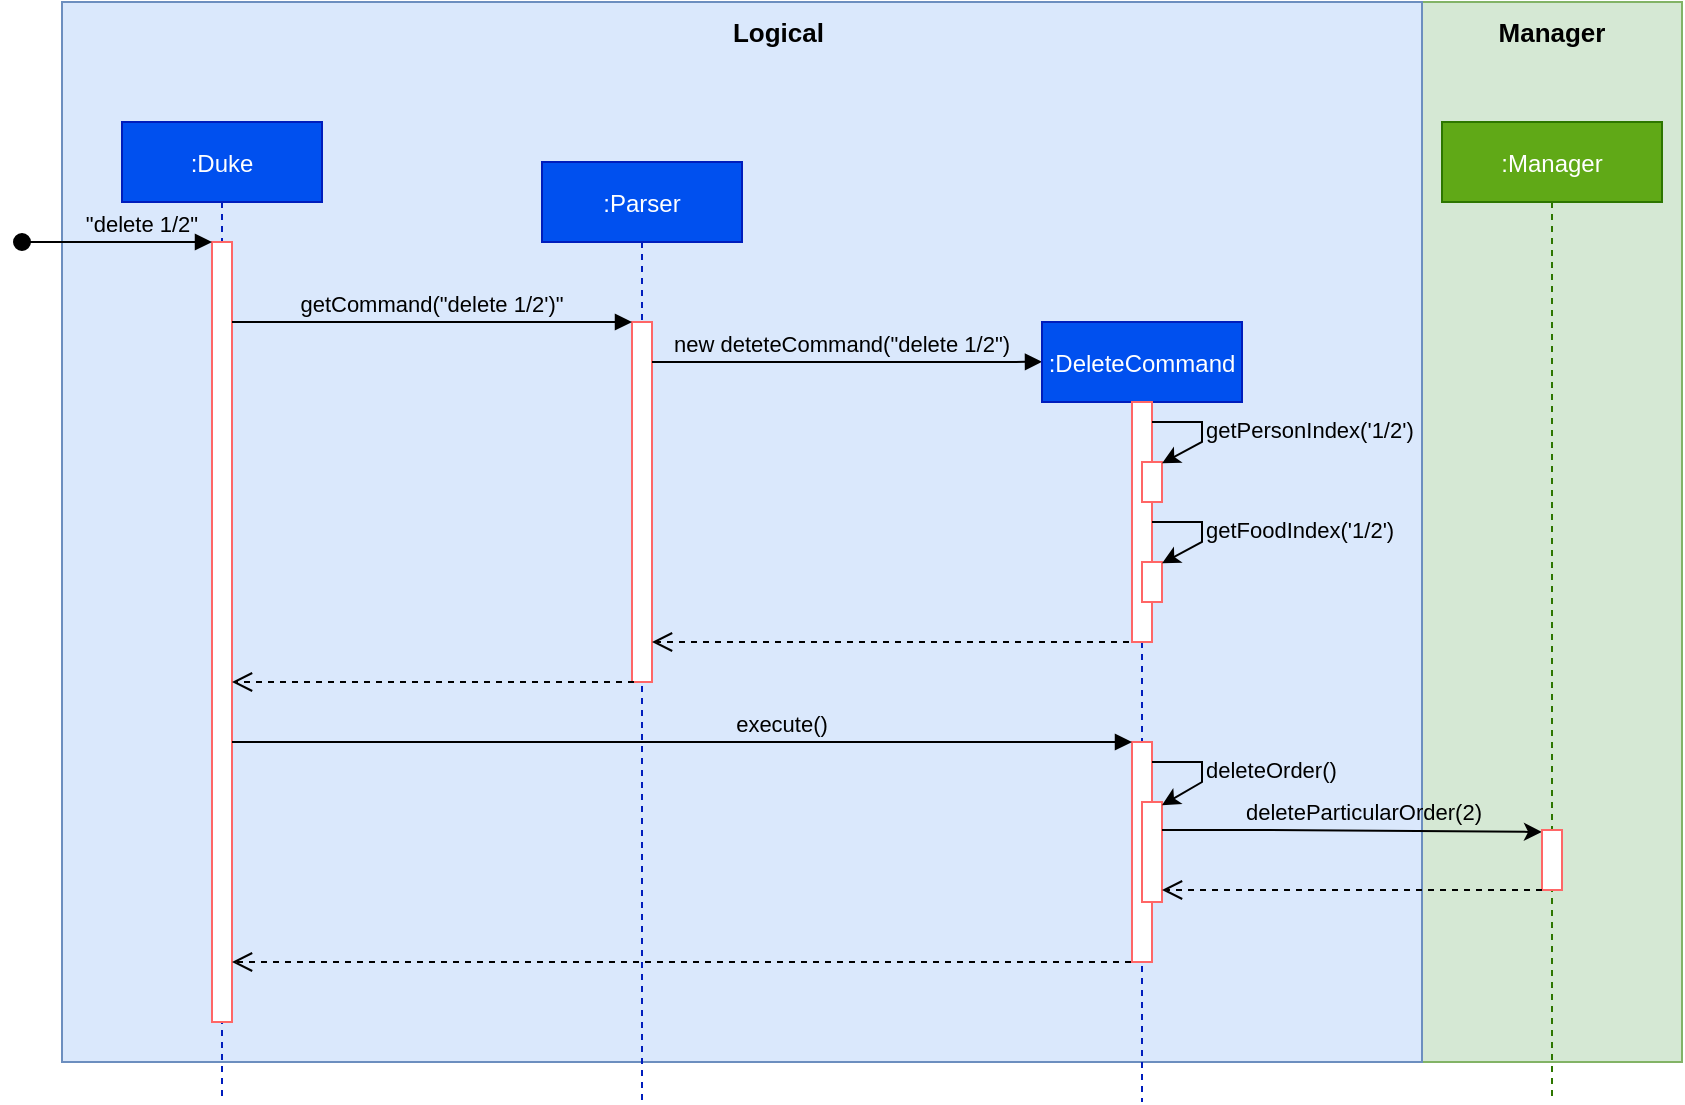<mxfile version="15.5.7" type="github">
  <diagram id="kgpKYQtTHZ0yAKxKKP6v" name="Page-1">
    <mxGraphModel dx="2066" dy="1105" grid="1" gridSize="10" guides="1" tooltips="1" connect="1" arrows="1" fold="1" page="1" pageScale="1" pageWidth="850" pageHeight="1100" math="0" shadow="0">
      <root>
        <mxCell id="0" />
        <mxCell id="1" parent="0" />
        <mxCell id="_LpkglqAjoNnowStzA4d-25" value="" style="rounded=0;whiteSpace=wrap;html=1;fillColor=#d5e8d4;strokeColor=#82b366;" vertex="1" parent="1">
          <mxGeometry x="710" y="10" width="130" height="530" as="geometry" />
        </mxCell>
        <mxCell id="_LpkglqAjoNnowStzA4d-24" value="" style="rounded=0;whiteSpace=wrap;html=1;fillColor=#dae8fc;strokeColor=#6c8ebf;" vertex="1" parent="1">
          <mxGeometry x="30" y="10" width="680" height="530" as="geometry" />
        </mxCell>
        <mxCell id="3nuBFxr9cyL0pnOWT2aG-1" value=":Duke" style="shape=umlLifeline;perimeter=lifelinePerimeter;container=1;collapsible=0;recursiveResize=0;rounded=0;shadow=0;strokeWidth=1;fillColor=#0050ef;strokeColor=#001DBC;fontColor=#ffffff;" parent="1" vertex="1">
          <mxGeometry x="60" y="70" width="100" height="490" as="geometry" />
        </mxCell>
        <mxCell id="3nuBFxr9cyL0pnOWT2aG-2" value="" style="points=[];perimeter=orthogonalPerimeter;rounded=0;shadow=0;strokeWidth=1;strokeColor=#FF6666;" parent="3nuBFxr9cyL0pnOWT2aG-1" vertex="1">
          <mxGeometry x="45" y="60" width="10" height="390" as="geometry" />
        </mxCell>
        <mxCell id="3nuBFxr9cyL0pnOWT2aG-3" value="&quot;delete 1/2&quot;" style="verticalAlign=bottom;startArrow=oval;endArrow=block;startSize=8;shadow=0;strokeWidth=1;labelBackgroundColor=none;" parent="3nuBFxr9cyL0pnOWT2aG-1" target="3nuBFxr9cyL0pnOWT2aG-2" edge="1">
          <mxGeometry x="0.263" relative="1" as="geometry">
            <mxPoint x="-50" y="60" as="sourcePoint" />
            <Array as="points">
              <mxPoint x="-10" y="60" />
            </Array>
            <mxPoint as="offset" />
          </mxGeometry>
        </mxCell>
        <mxCell id="3nuBFxr9cyL0pnOWT2aG-5" value=":Parser" style="shape=umlLifeline;perimeter=lifelinePerimeter;container=1;collapsible=0;recursiveResize=0;rounded=0;shadow=0;strokeWidth=1;fillColor=#0050ef;strokeColor=#001DBC;fontColor=#ffffff;" parent="1" vertex="1">
          <mxGeometry x="270" y="90" width="100" height="470" as="geometry" />
        </mxCell>
        <mxCell id="3nuBFxr9cyL0pnOWT2aG-6" value="" style="points=[];perimeter=orthogonalPerimeter;rounded=0;shadow=0;strokeWidth=1;strokeColor=#FF6666;" parent="3nuBFxr9cyL0pnOWT2aG-5" vertex="1">
          <mxGeometry x="45" y="80" width="10" height="180" as="geometry" />
        </mxCell>
        <mxCell id="3nuBFxr9cyL0pnOWT2aG-7" value="" style="verticalAlign=bottom;endArrow=open;dashed=1;endSize=8;exitX=0.1;exitY=1;shadow=0;strokeWidth=1;exitDx=0;exitDy=0;exitPerimeter=0;" parent="1" source="3nuBFxr9cyL0pnOWT2aG-6" target="3nuBFxr9cyL0pnOWT2aG-2" edge="1">
          <mxGeometry relative="1" as="geometry">
            <mxPoint x="245" y="236" as="targetPoint" />
            <Array as="points">
              <mxPoint x="240" y="350" />
            </Array>
          </mxGeometry>
        </mxCell>
        <mxCell id="3nuBFxr9cyL0pnOWT2aG-8" value="getCommand(&quot;delete 1/2&#39;)&quot;" style="verticalAlign=bottom;endArrow=block;entryX=0;entryY=0;shadow=0;strokeWidth=1;labelBackgroundColor=none;" parent="1" source="3nuBFxr9cyL0pnOWT2aG-2" target="3nuBFxr9cyL0pnOWT2aG-6" edge="1">
          <mxGeometry relative="1" as="geometry">
            <mxPoint x="245" y="160" as="sourcePoint" />
          </mxGeometry>
        </mxCell>
        <mxCell id="3nuBFxr9cyL0pnOWT2aG-9" value="new deteteCommand(&quot;delete 1/2&quot;)" style="verticalAlign=bottom;endArrow=block;shadow=0;strokeWidth=1;entryX=0;entryY=0.051;entryDx=0;entryDy=0;entryPerimeter=0;labelBackgroundColor=none;" parent="1" source="3nuBFxr9cyL0pnOWT2aG-6" target="_LpkglqAjoNnowStzA4d-1" edge="1">
          <mxGeometry x="-0.026" relative="1" as="geometry">
            <mxPoint x="210" y="200" as="sourcePoint" />
            <mxPoint x="230" y="210" as="targetPoint" />
            <Array as="points">
              <mxPoint x="410" y="190" />
              <mxPoint x="500" y="190" />
            </Array>
            <mxPoint as="offset" />
          </mxGeometry>
        </mxCell>
        <mxCell id="3nuBFxr9cyL0pnOWT2aG-10" value="" style="verticalAlign=bottom;endArrow=open;dashed=1;endSize=8;shadow=0;strokeWidth=1;exitX=0.45;exitY=1;exitDx=0;exitDy=0;exitPerimeter=0;" parent="1" source="_LpkglqAjoNnowStzA4d-2" target="3nuBFxr9cyL0pnOWT2aG-6" edge="1">
          <mxGeometry relative="1" as="geometry">
            <mxPoint x="210" y="257" as="targetPoint" />
            <mxPoint x="230" y="286" as="sourcePoint" />
          </mxGeometry>
        </mxCell>
        <mxCell id="_LpkglqAjoNnowStzA4d-1" value=":DeleteCommand" style="shape=umlLifeline;perimeter=lifelinePerimeter;container=1;collapsible=0;recursiveResize=0;rounded=0;shadow=0;strokeWidth=1;fillColor=#0050ef;strokeColor=#001DBC;fontColor=#ffffff;" vertex="1" parent="1">
          <mxGeometry x="520" y="170" width="100" height="390" as="geometry" />
        </mxCell>
        <mxCell id="_LpkglqAjoNnowStzA4d-2" value="" style="points=[];perimeter=orthogonalPerimeter;rounded=0;shadow=0;strokeWidth=1;strokeColor=#FF6666;" vertex="1" parent="_LpkglqAjoNnowStzA4d-1">
          <mxGeometry x="45" y="40" width="10" height="120" as="geometry" />
        </mxCell>
        <mxCell id="_LpkglqAjoNnowStzA4d-3" value="" style="points=[];perimeter=orthogonalPerimeter;rounded=0;shadow=0;strokeWidth=1;strokeColor=#FF6666;" vertex="1" parent="_LpkglqAjoNnowStzA4d-1">
          <mxGeometry x="50" y="70" width="10" height="20" as="geometry" />
        </mxCell>
        <mxCell id="_LpkglqAjoNnowStzA4d-6" value="" style="endArrow=classic;html=1;rounded=0;entryX=1;entryY=0.033;entryDx=0;entryDy=0;entryPerimeter=0;" edge="1" parent="_LpkglqAjoNnowStzA4d-1" target="_LpkglqAjoNnowStzA4d-3">
          <mxGeometry width="50" height="50" relative="1" as="geometry">
            <mxPoint x="55" y="50" as="sourcePoint" />
            <mxPoint x="70" y="70" as="targetPoint" />
            <Array as="points">
              <mxPoint x="80" y="50" />
              <mxPoint x="80" y="60" />
            </Array>
          </mxGeometry>
        </mxCell>
        <mxCell id="_LpkglqAjoNnowStzA4d-11" value="" style="points=[];perimeter=orthogonalPerimeter;rounded=0;shadow=0;strokeWidth=1;strokeColor=#FF6666;" vertex="1" parent="_LpkglqAjoNnowStzA4d-1">
          <mxGeometry x="45" y="210" width="10" height="110" as="geometry" />
        </mxCell>
        <mxCell id="_LpkglqAjoNnowStzA4d-7" value="&lt;span style=&quot;color: rgb(0 , 0 , 0) ; font-family: &amp;#34;helvetica&amp;#34; ; font-size: 11px ; font-style: normal ; font-weight: 400 ; letter-spacing: normal ; text-align: center ; text-indent: 0px ; text-transform: none ; word-spacing: 0px ; display: inline ; float: none&quot;&gt;getPersonIndex(&#39;1/2&#39;)&lt;/span&gt;" style="text;whiteSpace=wrap;html=1;" vertex="1" parent="1">
          <mxGeometry x="600" y="210" width="180" height="30" as="geometry" />
        </mxCell>
        <mxCell id="_LpkglqAjoNnowStzA4d-8" value="" style="points=[];perimeter=orthogonalPerimeter;rounded=0;shadow=0;strokeWidth=1;strokeColor=#FF6666;" vertex="1" parent="1">
          <mxGeometry x="570" y="290" width="10" height="20" as="geometry" />
        </mxCell>
        <mxCell id="_LpkglqAjoNnowStzA4d-9" value="" style="endArrow=classic;html=1;rounded=0;entryX=1;entryY=0.033;entryDx=0;entryDy=0;entryPerimeter=0;" edge="1" parent="1" target="_LpkglqAjoNnowStzA4d-8">
          <mxGeometry width="50" height="50" relative="1" as="geometry">
            <mxPoint x="575" y="270" as="sourcePoint" />
            <mxPoint x="40" y="120" as="targetPoint" />
            <Array as="points">
              <mxPoint x="600" y="270" />
              <mxPoint x="600" y="280" />
            </Array>
          </mxGeometry>
        </mxCell>
        <mxCell id="_LpkglqAjoNnowStzA4d-10" value="&lt;span style=&quot;color: rgb(0 , 0 , 0) ; font-family: &amp;#34;helvetica&amp;#34; ; font-size: 11px ; font-style: normal ; font-weight: 400 ; letter-spacing: normal ; text-align: center ; text-indent: 0px ; text-transform: none ; word-spacing: 0px ; display: inline ; float: none&quot;&gt;getFoodIndex(&#39;1/2&#39;)&lt;/span&gt;" style="text;whiteSpace=wrap;html=1;" vertex="1" parent="1">
          <mxGeometry x="600" y="260" width="180" height="30" as="geometry" />
        </mxCell>
        <mxCell id="_LpkglqAjoNnowStzA4d-12" value="execute()" style="verticalAlign=bottom;endArrow=block;shadow=0;strokeWidth=1;entryX=0;entryY=0;entryDx=0;entryDy=0;entryPerimeter=0;labelBackgroundColor=none;" edge="1" parent="1" source="3nuBFxr9cyL0pnOWT2aG-2" target="_LpkglqAjoNnowStzA4d-11">
          <mxGeometry x="0.222" relative="1" as="geometry">
            <mxPoint x="120" y="380" as="sourcePoint" />
            <mxPoint x="560" y="380" as="targetPoint" />
            <Array as="points">
              <mxPoint x="220" y="380" />
            </Array>
            <mxPoint as="offset" />
          </mxGeometry>
        </mxCell>
        <mxCell id="_LpkglqAjoNnowStzA4d-13" value="" style="points=[];perimeter=orthogonalPerimeter;rounded=0;shadow=0;strokeWidth=1;strokeColor=#FF6666;" vertex="1" parent="1">
          <mxGeometry x="570" y="410" width="10" height="50" as="geometry" />
        </mxCell>
        <mxCell id="_LpkglqAjoNnowStzA4d-14" value="" style="endArrow=classic;html=1;rounded=0;entryX=1;entryY=0.033;entryDx=0;entryDy=0;entryPerimeter=0;" edge="1" parent="1" target="_LpkglqAjoNnowStzA4d-13">
          <mxGeometry width="50" height="50" relative="1" as="geometry">
            <mxPoint x="575" y="390" as="sourcePoint" />
            <mxPoint x="40" y="240" as="targetPoint" />
            <Array as="points">
              <mxPoint x="600" y="390" />
              <mxPoint x="600" y="400" />
            </Array>
          </mxGeometry>
        </mxCell>
        <mxCell id="_LpkglqAjoNnowStzA4d-15" value="&lt;span style=&quot;color: rgb(0 , 0 , 0) ; font-family: &amp;#34;helvetica&amp;#34; ; font-size: 11px ; font-style: normal ; font-weight: 400 ; letter-spacing: normal ; text-align: center ; text-indent: 0px ; text-transform: none ; word-spacing: 0px ; display: inline ; float: none&quot;&gt;deleteOrder()&lt;/span&gt;" style="text;whiteSpace=wrap;html=1;" vertex="1" parent="1">
          <mxGeometry x="600" y="380" width="180" height="30" as="geometry" />
        </mxCell>
        <mxCell id="_LpkglqAjoNnowStzA4d-20" value="" style="verticalAlign=bottom;endArrow=open;dashed=1;endSize=8;shadow=0;strokeWidth=1;exitX=0.45;exitY=1;exitDx=0;exitDy=0;exitPerimeter=0;" edge="1" parent="1">
          <mxGeometry relative="1" as="geometry">
            <mxPoint x="115" y="490" as="targetPoint" />
            <mxPoint x="564.5" y="490" as="sourcePoint" />
          </mxGeometry>
        </mxCell>
        <mxCell id="_LpkglqAjoNnowStzA4d-18" value="" style="endArrow=classic;html=1;rounded=0;entryX=0;entryY=0.033;entryDx=0;entryDy=0;entryPerimeter=0;" edge="1" parent="1" target="_LpkglqAjoNnowStzA4d-28">
          <mxGeometry width="50" height="50" relative="1" as="geometry">
            <mxPoint x="580" y="424" as="sourcePoint" />
            <mxPoint x="730" y="424" as="targetPoint" />
            <Array as="points">
              <mxPoint x="610" y="424" />
              <mxPoint x="630" y="424" />
            </Array>
          </mxGeometry>
        </mxCell>
        <mxCell id="_LpkglqAjoNnowStzA4d-21" value=":Manager" style="shape=umlLifeline;perimeter=lifelinePerimeter;container=1;collapsible=0;recursiveResize=0;rounded=0;shadow=0;strokeWidth=1;fillColor=#60a917;strokeColor=#2D7600;fontColor=#ffffff;" vertex="1" parent="1">
          <mxGeometry x="720" y="70" width="110" height="490" as="geometry" />
        </mxCell>
        <mxCell id="_LpkglqAjoNnowStzA4d-28" value="" style="points=[];perimeter=orthogonalPerimeter;rounded=0;shadow=0;strokeWidth=1;strokeColor=#FF6666;" vertex="1" parent="_LpkglqAjoNnowStzA4d-21">
          <mxGeometry x="50" y="354" width="10" height="30" as="geometry" />
        </mxCell>
        <mxCell id="_LpkglqAjoNnowStzA4d-26" value="&lt;b&gt;&lt;font style=&quot;font-size: 13px&quot;&gt;Logical&amp;nbsp;&lt;/font&gt;&lt;/b&gt;" style="text;html=1;strokeColor=none;fillColor=none;align=center;verticalAlign=middle;whiteSpace=wrap;rounded=0;" vertex="1" parent="1">
          <mxGeometry x="360" y="10" width="60" height="30" as="geometry" />
        </mxCell>
        <mxCell id="_LpkglqAjoNnowStzA4d-27" value="&lt;b&gt;&lt;font style=&quot;font-size: 13px&quot;&gt;Manager&lt;/font&gt;&lt;/b&gt;" style="text;html=1;strokeColor=none;fillColor=none;align=center;verticalAlign=middle;whiteSpace=wrap;rounded=0;" vertex="1" parent="1">
          <mxGeometry x="745" y="10" width="60" height="30" as="geometry" />
        </mxCell>
        <mxCell id="_LpkglqAjoNnowStzA4d-29" value="" style="verticalAlign=bottom;endArrow=open;dashed=1;endSize=8;shadow=0;strokeWidth=1;" edge="1" parent="1">
          <mxGeometry relative="1" as="geometry">
            <mxPoint x="580" y="454" as="targetPoint" />
            <mxPoint x="770" y="454" as="sourcePoint" />
          </mxGeometry>
        </mxCell>
        <mxCell id="_LpkglqAjoNnowStzA4d-31" value="&lt;div style=&quot;text-align: center&quot;&gt;&lt;span style=&quot;font-size: 11px&quot;&gt;&lt;font face=&quot;helvetica&quot;&gt;deleteParticularOrder(2)&lt;/font&gt;&lt;/span&gt;&lt;/div&gt;" style="text;whiteSpace=wrap;html=1;fontSize=13;" vertex="1" parent="1">
          <mxGeometry x="620" y="400" width="190" height="30" as="geometry" />
        </mxCell>
      </root>
    </mxGraphModel>
  </diagram>
</mxfile>

